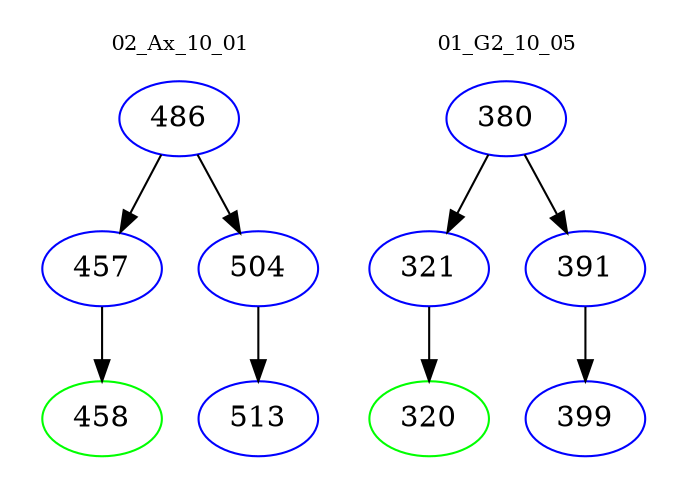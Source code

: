 digraph{
subgraph cluster_0 {
color = white
label = "02_Ax_10_01";
fontsize=10;
T0_486 [label="486", color="blue"]
T0_486 -> T0_457 [color="black"]
T0_457 [label="457", color="blue"]
T0_457 -> T0_458 [color="black"]
T0_458 [label="458", color="green"]
T0_486 -> T0_504 [color="black"]
T0_504 [label="504", color="blue"]
T0_504 -> T0_513 [color="black"]
T0_513 [label="513", color="blue"]
}
subgraph cluster_1 {
color = white
label = "01_G2_10_05";
fontsize=10;
T1_380 [label="380", color="blue"]
T1_380 -> T1_321 [color="black"]
T1_321 [label="321", color="blue"]
T1_321 -> T1_320 [color="black"]
T1_320 [label="320", color="green"]
T1_380 -> T1_391 [color="black"]
T1_391 [label="391", color="blue"]
T1_391 -> T1_399 [color="black"]
T1_399 [label="399", color="blue"]
}
}
